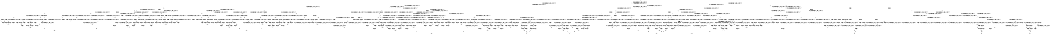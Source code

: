 digraph BCG {
size = "7, 10.5";
center = TRUE;
node [shape = circle];
0 [peripheries = 2];
0 -> 1 [label = "EX !0 !ATOMIC_EXCH_BRANCH (1, +0, TRUE, +0, 1, TRUE) !{0, 1, 2}"];
0 -> 2 [label = "EX !2 !ATOMIC_EXCH_BRANCH (1, +0, FALSE, +0, 3, TRUE) !{0, 1, 2}"];
0 -> 3 [label = "EX !1 !ATOMIC_EXCH_BRANCH (1, +1, TRUE, +0, 2, TRUE) !{0, 1, 2}"];
0 -> 4 [label = "EX !0 !ATOMIC_EXCH_BRANCH (1, +0, TRUE, +0, 1, TRUE) !{0, 1, 2}"];
1 -> 1 [label = "EX !0 !ATOMIC_EXCH_BRANCH (1, +0, TRUE, +0, 1, TRUE) !{0, 1, 2}"];
1 -> 5 [label = "EX !2 !ATOMIC_EXCH_BRANCH (1, +0, FALSE, +0, 3, TRUE) !{0, 1, 2}"];
1 -> 6 [label = "EX !1 !ATOMIC_EXCH_BRANCH (1, +1, TRUE, +0, 2, TRUE) !{0, 1, 2}"];
1 -> 4 [label = "EX !0 !ATOMIC_EXCH_BRANCH (1, +0, TRUE, +0, 1, TRUE) !{0, 1, 2}"];
2 -> 7 [label = "EX !0 !ATOMIC_EXCH_BRANCH (1, +0, TRUE, +0, 1, TRUE) !{0, 1, 2}"];
2 -> 8 [label = "EX !1 !ATOMIC_EXCH_BRANCH (1, +1, TRUE, +0, 2, TRUE) !{0, 1, 2}"];
2 -> 9 [label = "TERMINATE !2"];
2 -> 10 [label = "EX !0 !ATOMIC_EXCH_BRANCH (1, +0, TRUE, +0, 1, TRUE) !{0, 1, 2}"];
3 -> 11 [label = "EX !0 !ATOMIC_EXCH_BRANCH (1, +0, TRUE, +0, 1, FALSE) !{0, 1, 2}"];
3 -> 12 [label = "EX !2 !ATOMIC_EXCH_BRANCH (1, +0, FALSE, +0, 3, FALSE) !{0, 1, 2}"];
3 -> 13 [label = "TERMINATE !1"];
3 -> 14 [label = "EX !0 !ATOMIC_EXCH_BRANCH (1, +0, TRUE, +0, 1, FALSE) !{0, 1, 2}"];
4 -> 15 [label = "EX !1 !ATOMIC_EXCH_BRANCH (1, +1, TRUE, +0, 2, TRUE) !{0, 1, 2}"];
4 -> 4 [label = "EX !0 !ATOMIC_EXCH_BRANCH (1, +0, TRUE, +0, 1, TRUE) !{0, 1, 2}"];
4 -> 16 [label = "EX !2 !ATOMIC_EXCH_BRANCH (1, +0, FALSE, +0, 3, TRUE) !{0, 1, 2}"];
4 -> 17 [label = "EX !1 !ATOMIC_EXCH_BRANCH (1, +1, TRUE, +0, 2, TRUE) !{0, 1, 2}"];
5 -> 7 [label = "EX !0 !ATOMIC_EXCH_BRANCH (1, +0, TRUE, +0, 1, TRUE) !{0, 1, 2}"];
5 -> 18 [label = "EX !1 !ATOMIC_EXCH_BRANCH (1, +1, TRUE, +0, 2, TRUE) !{0, 1, 2}"];
5 -> 19 [label = "TERMINATE !2"];
5 -> 10 [label = "EX !0 !ATOMIC_EXCH_BRANCH (1, +0, TRUE, +0, 1, TRUE) !{0, 1, 2}"];
6 -> 11 [label = "EX !0 !ATOMIC_EXCH_BRANCH (1, +0, TRUE, +0, 1, FALSE) !{0, 1, 2}"];
6 -> 20 [label = "EX !2 !ATOMIC_EXCH_BRANCH (1, +0, FALSE, +0, 3, FALSE) !{0, 1, 2}"];
6 -> 21 [label = "TERMINATE !1"];
6 -> 14 [label = "EX !0 !ATOMIC_EXCH_BRANCH (1, +0, TRUE, +0, 1, FALSE) !{0, 1, 2}"];
7 -> 7 [label = "EX !0 !ATOMIC_EXCH_BRANCH (1, +0, TRUE, +0, 1, TRUE) !{0, 1, 2}"];
7 -> 18 [label = "EX !1 !ATOMIC_EXCH_BRANCH (1, +1, TRUE, +0, 2, TRUE) !{0, 1, 2}"];
7 -> 19 [label = "TERMINATE !2"];
7 -> 10 [label = "EX !0 !ATOMIC_EXCH_BRANCH (1, +0, TRUE, +0, 1, TRUE) !{0, 1, 2}"];
8 -> 22 [label = "EX !0 !ATOMIC_EXCH_BRANCH (1, +0, TRUE, +0, 1, FALSE) !{0, 1, 2}"];
8 -> 23 [label = "TERMINATE !2"];
8 -> 24 [label = "TERMINATE !1"];
8 -> 25 [label = "EX !0 !ATOMIC_EXCH_BRANCH (1, +0, TRUE, +0, 1, FALSE) !{0, 1, 2}"];
9 -> 26 [label = "EX !0 !ATOMIC_EXCH_BRANCH (1, +0, TRUE, +0, 1, TRUE) !{0, 1}"];
9 -> 27 [label = "EX !1 !ATOMIC_EXCH_BRANCH (1, +1, TRUE, +0, 2, TRUE) !{0, 1}"];
9 -> 28 [label = "EX !0 !ATOMIC_EXCH_BRANCH (1, +0, TRUE, +0, 1, TRUE) !{0, 1}"];
10 -> 29 [label = "EX !1 !ATOMIC_EXCH_BRANCH (1, +1, TRUE, +0, 2, TRUE) !{0, 1, 2}"];
10 -> 10 [label = "EX !0 !ATOMIC_EXCH_BRANCH (1, +0, TRUE, +0, 1, TRUE) !{0, 1, 2}"];
10 -> 30 [label = "EX !1 !ATOMIC_EXCH_BRANCH (1, +1, TRUE, +0, 2, TRUE) !{0, 1, 2}"];
10 -> 31 [label = "TERMINATE !2"];
11 -> 32 [label = "EX !2 !ATOMIC_EXCH_BRANCH (1, +0, FALSE, +0, 3, TRUE) !{0, 1, 2}"];
11 -> 33 [label = "TERMINATE !0"];
11 -> 34 [label = "TERMINATE !1"];
12 -> 35 [label = "EX !2 !ATOMIC_EXCH_BRANCH (1, +1, TRUE, +0, 3, FALSE) !{0, 1, 2}"];
12 -> 36 [label = "EX !0 !ATOMIC_EXCH_BRANCH (1, +0, TRUE, +0, 1, FALSE) !{0, 1, 2}"];
12 -> 37 [label = "TERMINATE !1"];
12 -> 38 [label = "EX !0 !ATOMIC_EXCH_BRANCH (1, +0, TRUE, +0, 1, FALSE) !{0, 1, 2}"];
13 -> 39 [label = "EX !0 !ATOMIC_EXCH_BRANCH (1, +0, TRUE, +0, 1, FALSE) !{0, 2}"];
13 -> 40 [label = "EX !2 !ATOMIC_EXCH_BRANCH (1, +0, FALSE, +0, 3, FALSE) !{0, 2}"];
13 -> 41 [label = "EX !0 !ATOMIC_EXCH_BRANCH (1, +0, TRUE, +0, 1, FALSE) !{0, 2}"];
14 -> 42 [label = "EX !2 !ATOMIC_EXCH_BRANCH (1, +0, FALSE, +0, 3, TRUE) !{0, 1, 2}"];
14 -> 43 [label = "TERMINATE !0"];
14 -> 44 [label = "TERMINATE !1"];
15 -> 45 [label = "EX !2 !ATOMIC_EXCH_BRANCH (1, +0, FALSE, +0, 3, FALSE) !{0, 1, 2}"];
15 -> 46 [label = "EX !0 !ATOMIC_EXCH_BRANCH (1, +0, TRUE, +0, 1, FALSE) !{0, 1, 2}"];
15 -> 47 [label = "EX !2 !ATOMIC_EXCH_BRANCH (1, +0, FALSE, +0, 3, FALSE) !{0, 1, 2}"];
15 -> 48 [label = "TERMINATE !1"];
16 -> 29 [label = "EX !1 !ATOMIC_EXCH_BRANCH (1, +1, TRUE, +0, 2, TRUE) !{0, 1, 2}"];
16 -> 10 [label = "EX !0 !ATOMIC_EXCH_BRANCH (1, +0, TRUE, +0, 1, TRUE) !{0, 1, 2}"];
16 -> 30 [label = "EX !1 !ATOMIC_EXCH_BRANCH (1, +1, TRUE, +0, 2, TRUE) !{0, 1, 2}"];
16 -> 31 [label = "TERMINATE !2"];
17 -> 14 [label = "EX !0 !ATOMIC_EXCH_BRANCH (1, +0, TRUE, +0, 1, FALSE) !{0, 1, 2}"];
17 -> 49 [label = "EX !2 !ATOMIC_EXCH_BRANCH (1, +0, FALSE, +0, 3, FALSE) !{0, 1, 2}"];
17 -> 50 [label = "TERMINATE !1"];
18 -> 22 [label = "EX !0 !ATOMIC_EXCH_BRANCH (1, +0, TRUE, +0, 1, FALSE) !{0, 1, 2}"];
18 -> 51 [label = "TERMINATE !2"];
18 -> 52 [label = "TERMINATE !1"];
18 -> 25 [label = "EX !0 !ATOMIC_EXCH_BRANCH (1, +0, TRUE, +0, 1, FALSE) !{0, 1, 2}"];
19 -> 26 [label = "EX !0 !ATOMIC_EXCH_BRANCH (1, +0, TRUE, +0, 1, TRUE) !{0, 1}"];
19 -> 53 [label = "EX !1 !ATOMIC_EXCH_BRANCH (1, +1, TRUE, +0, 2, TRUE) !{0, 1}"];
19 -> 28 [label = "EX !0 !ATOMIC_EXCH_BRANCH (1, +0, TRUE, +0, 1, TRUE) !{0, 1}"];
20 -> 36 [label = "EX !0 !ATOMIC_EXCH_BRANCH (1, +0, TRUE, +0, 1, FALSE) !{0, 1, 2}"];
20 -> 54 [label = "EX !2 !ATOMIC_EXCH_BRANCH (1, +1, TRUE, +0, 3, FALSE) !{0, 1, 2}"];
20 -> 55 [label = "TERMINATE !1"];
20 -> 38 [label = "EX !0 !ATOMIC_EXCH_BRANCH (1, +0, TRUE, +0, 1, FALSE) !{0, 1, 2}"];
21 -> 39 [label = "EX !0 !ATOMIC_EXCH_BRANCH (1, +0, TRUE, +0, 1, FALSE) !{0, 2}"];
21 -> 56 [label = "EX !2 !ATOMIC_EXCH_BRANCH (1, +0, FALSE, +0, 3, FALSE) !{0, 2}"];
21 -> 41 [label = "EX !0 !ATOMIC_EXCH_BRANCH (1, +0, TRUE, +0, 1, FALSE) !{0, 2}"];
22 -> 57 [label = "TERMINATE !0"];
22 -> 58 [label = "TERMINATE !2"];
22 -> 59 [label = "TERMINATE !1"];
23 -> 60 [label = "EX !0 !ATOMIC_EXCH_BRANCH (1, +0, TRUE, +0, 1, FALSE) !{0, 1}"];
23 -> 61 [label = "TERMINATE !1"];
23 -> 62 [label = "EX !0 !ATOMIC_EXCH_BRANCH (1, +0, TRUE, +0, 1, FALSE) !{0, 1}"];
24 -> 63 [label = "EX !0 !ATOMIC_EXCH_BRANCH (1, +0, TRUE, +0, 1, FALSE) !{0, 2}"];
24 -> 61 [label = "TERMINATE !2"];
24 -> 64 [label = "EX !0 !ATOMIC_EXCH_BRANCH (1, +0, TRUE, +0, 1, FALSE) !{0, 2}"];
25 -> 65 [label = "TERMINATE !0"];
25 -> 66 [label = "TERMINATE !2"];
25 -> 67 [label = "TERMINATE !1"];
26 -> 26 [label = "EX !0 !ATOMIC_EXCH_BRANCH (1, +0, TRUE, +0, 1, TRUE) !{0, 1}"];
26 -> 53 [label = "EX !1 !ATOMIC_EXCH_BRANCH (1, +1, TRUE, +0, 2, TRUE) !{0, 1}"];
26 -> 28 [label = "EX !0 !ATOMIC_EXCH_BRANCH (1, +0, TRUE, +0, 1, TRUE) !{0, 1}"];
27 -> 60 [label = "EX !0 !ATOMIC_EXCH_BRANCH (1, +0, TRUE, +0, 1, FALSE) !{0, 1}"];
27 -> 61 [label = "TERMINATE !1"];
27 -> 62 [label = "EX !0 !ATOMIC_EXCH_BRANCH (1, +0, TRUE, +0, 1, FALSE) !{0, 1}"];
28 -> 68 [label = "EX !1 !ATOMIC_EXCH_BRANCH (1, +1, TRUE, +0, 2, TRUE) !{0, 1}"];
28 -> 28 [label = "EX !0 !ATOMIC_EXCH_BRANCH (1, +0, TRUE, +0, 1, TRUE) !{0, 1}"];
28 -> 69 [label = "EX !1 !ATOMIC_EXCH_BRANCH (1, +1, TRUE, +0, 2, TRUE) !{0, 1}"];
29 -> 70 [label = "EX !0 !ATOMIC_EXCH_BRANCH (1, +0, TRUE, +0, 1, FALSE) !{0, 1, 2}"];
29 -> 71 [label = "TERMINATE !2"];
29 -> 72 [label = "TERMINATE !1"];
30 -> 25 [label = "EX !0 !ATOMIC_EXCH_BRANCH (1, +0, TRUE, +0, 1, FALSE) !{0, 1, 2}"];
30 -> 73 [label = "TERMINATE !2"];
30 -> 74 [label = "TERMINATE !1"];
31 -> 75 [label = "EX !0 !ATOMIC_EXCH_BRANCH (1, +0, TRUE, +0, 1, TRUE) !{0, 1}"];
31 -> 76 [label = "EX !1 !ATOMIC_EXCH_BRANCH (1, +1, TRUE, +0, 2, TRUE) !{0, 1}"];
32 -> 57 [label = "TERMINATE !0"];
32 -> 58 [label = "TERMINATE !2"];
32 -> 59 [label = "TERMINATE !1"];
33 -> 77 [label = "EX !2 !ATOMIC_EXCH_BRANCH (1, +0, FALSE, +0, 3, TRUE) !{1, 2}"];
33 -> 78 [label = "TERMINATE !1"];
34 -> 79 [label = "EX !2 !ATOMIC_EXCH_BRANCH (1, +0, FALSE, +0, 3, TRUE) !{0, 2}"];
34 -> 78 [label = "TERMINATE !0"];
35 -> 22 [label = "EX !0 !ATOMIC_EXCH_BRANCH (1, +0, TRUE, +0, 1, FALSE) !{0, 1, 2}"];
35 -> 23 [label = "TERMINATE !2"];
35 -> 24 [label = "TERMINATE !1"];
35 -> 25 [label = "EX !0 !ATOMIC_EXCH_BRANCH (1, +0, TRUE, +0, 1, FALSE) !{0, 1, 2}"];
36 -> 80 [label = "EX !2 !ATOMIC_EXCH_BRANCH (1, +1, TRUE, +0, 3, TRUE) !{0, 1, 2}"];
36 -> 81 [label = "TERMINATE !0"];
36 -> 82 [label = "TERMINATE !1"];
37 -> 83 [label = "EX !2 !ATOMIC_EXCH_BRANCH (1, +1, TRUE, +0, 3, FALSE) !{0, 2}"];
37 -> 84 [label = "EX !0 !ATOMIC_EXCH_BRANCH (1, +0, TRUE, +0, 1, FALSE) !{0, 2}"];
37 -> 85 [label = "EX !0 !ATOMIC_EXCH_BRANCH (1, +0, TRUE, +0, 1, FALSE) !{0, 2}"];
38 -> 86 [label = "EX !2 !ATOMIC_EXCH_BRANCH (1, +1, TRUE, +0, 3, TRUE) !{0, 1, 2}"];
38 -> 87 [label = "TERMINATE !0"];
38 -> 88 [label = "TERMINATE !1"];
39 -> 79 [label = "EX !2 !ATOMIC_EXCH_BRANCH (1, +0, FALSE, +0, 3, TRUE) !{0, 2}"];
39 -> 78 [label = "TERMINATE !0"];
40 -> 83 [label = "EX !2 !ATOMIC_EXCH_BRANCH (1, +1, TRUE, +0, 3, FALSE) !{0, 2}"];
40 -> 84 [label = "EX !0 !ATOMIC_EXCH_BRANCH (1, +0, TRUE, +0, 1, FALSE) !{0, 2}"];
40 -> 85 [label = "EX !0 !ATOMIC_EXCH_BRANCH (1, +0, TRUE, +0, 1, FALSE) !{0, 2}"];
41 -> 89 [label = "EX !2 !ATOMIC_EXCH_BRANCH (1, +0, FALSE, +0, 3, TRUE) !{0, 2}"];
41 -> 90 [label = "EX !2 !ATOMIC_EXCH_BRANCH (1, +0, FALSE, +0, 3, TRUE) !{0, 2}"];
41 -> 91 [label = "TERMINATE !0"];
42 -> 65 [label = "TERMINATE !0"];
42 -> 66 [label = "TERMINATE !2"];
42 -> 67 [label = "TERMINATE !1"];
43 -> 92 [label = "EX !2 !ATOMIC_EXCH_BRANCH (1, +0, FALSE, +0, 3, TRUE) !{1, 2}"];
43 -> 93 [label = "TERMINATE !1"];
44 -> 94 [label = "EX !2 !ATOMIC_EXCH_BRANCH (1, +0, FALSE, +0, 3, TRUE) !{0, 2}"];
44 -> 93 [label = "TERMINATE !0"];
45 -> 95 [label = "EX !0 !ATOMIC_EXCH_BRANCH (1, +0, TRUE, +0, 1, FALSE) !{0, 1, 2}"];
45 -> 96 [label = "EX !2 !ATOMIC_EXCH_BRANCH (1, +1, TRUE, +0, 3, FALSE) !{0, 1, 2}"];
45 -> 97 [label = "TERMINATE !1"];
45 -> 38 [label = "EX !0 !ATOMIC_EXCH_BRANCH (1, +0, TRUE, +0, 1, FALSE) !{0, 1, 2}"];
46 -> 98 [label = "EX !2 !ATOMIC_EXCH_BRANCH (1, +0, FALSE, +0, 3, TRUE) !{0, 1, 2}"];
46 -> 99 [label = "EX !2 !ATOMIC_EXCH_BRANCH (1, +0, FALSE, +0, 3, TRUE) !{0, 1, 2}"];
46 -> 100 [label = "TERMINATE !0"];
46 -> 101 [label = "TERMINATE !1"];
47 -> 96 [label = "EX !2 !ATOMIC_EXCH_BRANCH (1, +1, TRUE, +0, 3, FALSE) !{0, 1, 2}"];
47 -> 102 [label = "EX !0 !ATOMIC_EXCH_BRANCH (1, +0, TRUE, +0, 1, FALSE) !{0, 1, 2}"];
47 -> 103 [label = "EX !2 !ATOMIC_EXCH_BRANCH (1, +1, TRUE, +0, 3, FALSE) !{0, 1, 2}"];
47 -> 104 [label = "TERMINATE !1"];
48 -> 105 [label = "EX !0 !ATOMIC_EXCH_BRANCH (1, +0, TRUE, +0, 1, FALSE) !{0, 2}"];
48 -> 106 [label = "EX !2 !ATOMIC_EXCH_BRANCH (1, +0, FALSE, +0, 3, FALSE) !{0, 2}"];
49 -> 38 [label = "EX !0 !ATOMIC_EXCH_BRANCH (1, +0, TRUE, +0, 1, FALSE) !{0, 1, 2}"];
49 -> 107 [label = "EX !2 !ATOMIC_EXCH_BRANCH (1, +1, TRUE, +0, 3, FALSE) !{0, 1, 2}"];
49 -> 108 [label = "TERMINATE !1"];
50 -> 109 [label = "EX !0 !ATOMIC_EXCH_BRANCH (1, +0, TRUE, +0, 1, FALSE) !{0, 2}"];
50 -> 110 [label = "EX !2 !ATOMIC_EXCH_BRANCH (1, +0, FALSE, +0, 3, FALSE) !{0, 2}"];
51 -> 60 [label = "EX !0 !ATOMIC_EXCH_BRANCH (1, +0, TRUE, +0, 1, FALSE) !{0, 1}"];
51 -> 111 [label = "TERMINATE !1"];
51 -> 62 [label = "EX !0 !ATOMIC_EXCH_BRANCH (1, +0, TRUE, +0, 1, FALSE) !{0, 1}"];
52 -> 63 [label = "EX !0 !ATOMIC_EXCH_BRANCH (1, +0, TRUE, +0, 1, FALSE) !{0, 2}"];
52 -> 111 [label = "TERMINATE !2"];
52 -> 64 [label = "EX !0 !ATOMIC_EXCH_BRANCH (1, +0, TRUE, +0, 1, FALSE) !{0, 2}"];
53 -> 60 [label = "EX !0 !ATOMIC_EXCH_BRANCH (1, +0, TRUE, +0, 1, FALSE) !{0, 1}"];
53 -> 111 [label = "TERMINATE !1"];
53 -> 62 [label = "EX !0 !ATOMIC_EXCH_BRANCH (1, +0, TRUE, +0, 1, FALSE) !{0, 1}"];
54 -> 22 [label = "EX !0 !ATOMIC_EXCH_BRANCH (1, +0, TRUE, +0, 1, FALSE) !{0, 1, 2}"];
54 -> 51 [label = "TERMINATE !2"];
54 -> 52 [label = "TERMINATE !1"];
54 -> 25 [label = "EX !0 !ATOMIC_EXCH_BRANCH (1, +0, TRUE, +0, 1, FALSE) !{0, 1, 2}"];
55 -> 84 [label = "EX !0 !ATOMIC_EXCH_BRANCH (1, +0, TRUE, +0, 1, FALSE) !{0, 2}"];
55 -> 112 [label = "EX !2 !ATOMIC_EXCH_BRANCH (1, +1, TRUE, +0, 3, FALSE) !{0, 2}"];
55 -> 85 [label = "EX !0 !ATOMIC_EXCH_BRANCH (1, +0, TRUE, +0, 1, FALSE) !{0, 2}"];
56 -> 84 [label = "EX !0 !ATOMIC_EXCH_BRANCH (1, +0, TRUE, +0, 1, FALSE) !{0, 2}"];
56 -> 112 [label = "EX !2 !ATOMIC_EXCH_BRANCH (1, +1, TRUE, +0, 3, FALSE) !{0, 2}"];
56 -> 85 [label = "EX !0 !ATOMIC_EXCH_BRANCH (1, +0, TRUE, +0, 1, FALSE) !{0, 2}"];
57 -> 113 [label = "TERMINATE !2"];
57 -> 114 [label = "TERMINATE !1"];
58 -> 113 [label = "TERMINATE !0"];
58 -> 115 [label = "TERMINATE !1"];
59 -> 114 [label = "TERMINATE !0"];
59 -> 115 [label = "TERMINATE !2"];
60 -> 113 [label = "TERMINATE !0"];
60 -> 115 [label = "TERMINATE !1"];
61 -> 116 [label = "EX !0 !ATOMIC_EXCH_BRANCH (1, +0, TRUE, +0, 1, FALSE) !{0}"];
61 -> 117 [label = "EX !0 !ATOMIC_EXCH_BRANCH (1, +0, TRUE, +0, 1, FALSE) !{0}"];
62 -> 118 [label = "TERMINATE !0"];
62 -> 119 [label = "TERMINATE !1"];
63 -> 114 [label = "TERMINATE !0"];
63 -> 115 [label = "TERMINATE !2"];
64 -> 120 [label = "TERMINATE !0"];
64 -> 121 [label = "TERMINATE !2"];
65 -> 122 [label = "TERMINATE !2"];
65 -> 123 [label = "TERMINATE !1"];
66 -> 122 [label = "TERMINATE !0"];
66 -> 124 [label = "TERMINATE !1"];
67 -> 123 [label = "TERMINATE !0"];
67 -> 124 [label = "TERMINATE !2"];
68 -> 125 [label = "EX !0 !ATOMIC_EXCH_BRANCH (1, +0, TRUE, +0, 1, FALSE) !{0, 1}"];
68 -> 126 [label = "TERMINATE !1"];
68 -> 62 [label = "EX !0 !ATOMIC_EXCH_BRANCH (1, +0, TRUE, +0, 1, FALSE) !{0, 1}"];
69 -> 62 [label = "EX !0 !ATOMIC_EXCH_BRANCH (1, +0, TRUE, +0, 1, FALSE) !{0, 1}"];
69 -> 127 [label = "TERMINATE !1"];
70 -> 128 [label = "TERMINATE !0"];
70 -> 129 [label = "TERMINATE !2"];
70 -> 130 [label = "TERMINATE !1"];
71 -> 131 [label = "EX !0 !ATOMIC_EXCH_BRANCH (1, +0, TRUE, +0, 1, FALSE) !{0, 1}"];
71 -> 132 [label = "TERMINATE !1"];
72 -> 133 [label = "EX !0 !ATOMIC_EXCH_BRANCH (1, +0, TRUE, +0, 1, FALSE) !{0, 2}"];
72 -> 132 [label = "TERMINATE !2"];
73 -> 134 [label = "EX !0 !ATOMIC_EXCH_BRANCH (1, +0, TRUE, +0, 1, FALSE) !{0, 1}"];
73 -> 135 [label = "TERMINATE !1"];
74 -> 136 [label = "EX !0 !ATOMIC_EXCH_BRANCH (1, +0, TRUE, +0, 1, FALSE) !{0, 2}"];
74 -> 135 [label = "TERMINATE !2"];
75 -> 75 [label = "EX !0 !ATOMIC_EXCH_BRANCH (1, +0, TRUE, +0, 1, TRUE) !{0, 1}"];
75 -> 76 [label = "EX !1 !ATOMIC_EXCH_BRANCH (1, +1, TRUE, +0, 2, TRUE) !{0, 1}"];
76 -> 134 [label = "EX !0 !ATOMIC_EXCH_BRANCH (1, +0, TRUE, +0, 1, FALSE) !{0, 1}"];
76 -> 135 [label = "TERMINATE !1"];
77 -> 113 [label = "TERMINATE !2"];
77 -> 114 [label = "TERMINATE !1"];
78 -> 137 [label = "EX !2 !ATOMIC_EXCH_BRANCH (1, +0, FALSE, +0, 3, TRUE) !{2}"];
78 -> 138 [label = "EX !2 !ATOMIC_EXCH_BRANCH (1, +0, FALSE, +0, 3, TRUE) !{2}"];
79 -> 114 [label = "TERMINATE !0"];
79 -> 115 [label = "TERMINATE !2"];
80 -> 139 [label = "TERMINATE !0"];
80 -> 140 [label = "TERMINATE !2"];
80 -> 141 [label = "TERMINATE !1"];
81 -> 142 [label = "EX !2 !ATOMIC_EXCH_BRANCH (1, +1, TRUE, +0, 3, TRUE) !{1, 2}"];
81 -> 143 [label = "TERMINATE !1"];
82 -> 144 [label = "EX !2 !ATOMIC_EXCH_BRANCH (1, +1, TRUE, +0, 3, TRUE) !{0, 2}"];
82 -> 143 [label = "TERMINATE !0"];
83 -> 63 [label = "EX !0 !ATOMIC_EXCH_BRANCH (1, +0, TRUE, +0, 1, FALSE) !{0, 2}"];
83 -> 61 [label = "TERMINATE !2"];
83 -> 64 [label = "EX !0 !ATOMIC_EXCH_BRANCH (1, +0, TRUE, +0, 1, FALSE) !{0, 2}"];
84 -> 144 [label = "EX !2 !ATOMIC_EXCH_BRANCH (1, +1, TRUE, +0, 3, TRUE) !{0, 2}"];
84 -> 143 [label = "TERMINATE !0"];
85 -> 145 [label = "EX !2 !ATOMIC_EXCH_BRANCH (1, +1, TRUE, +0, 3, TRUE) !{0, 2}"];
85 -> 146 [label = "EX !2 !ATOMIC_EXCH_BRANCH (1, +1, TRUE, +0, 3, TRUE) !{0, 2}"];
85 -> 147 [label = "TERMINATE !0"];
86 -> 148 [label = "TERMINATE !0"];
86 -> 149 [label = "TERMINATE !2"];
86 -> 150 [label = "TERMINATE !1"];
87 -> 151 [label = "EX !2 !ATOMIC_EXCH_BRANCH (1, +1, TRUE, +0, 3, TRUE) !{1, 2}"];
87 -> 152 [label = "TERMINATE !1"];
88 -> 153 [label = "EX !2 !ATOMIC_EXCH_BRANCH (1, +1, TRUE, +0, 3, TRUE) !{0, 2}"];
88 -> 152 [label = "TERMINATE !0"];
89 -> 154 [label = "TERMINATE !0"];
89 -> 155 [label = "TERMINATE !2"];
90 -> 120 [label = "TERMINATE !0"];
90 -> 121 [label = "TERMINATE !2"];
91 -> 156 [label = "EX !2 !ATOMIC_EXCH_BRANCH (1, +0, FALSE, +0, 3, TRUE) !{2}"];
92 -> 122 [label = "TERMINATE !2"];
92 -> 123 [label = "TERMINATE !1"];
93 -> 157 [label = "EX !2 !ATOMIC_EXCH_BRANCH (1, +0, FALSE, +0, 3, TRUE) !{2}"];
94 -> 123 [label = "TERMINATE !0"];
94 -> 124 [label = "TERMINATE !2"];
95 -> 158 [label = "EX !2 !ATOMIC_EXCH_BRANCH (1, +1, TRUE, +0, 3, TRUE) !{0, 1, 2}"];
95 -> 159 [label = "TERMINATE !0"];
95 -> 160 [label = "TERMINATE !1"];
96 -> 161 [label = "EX !0 !ATOMIC_EXCH_BRANCH (1, +0, TRUE, +0, 1, FALSE) !{0, 1, 2}"];
96 -> 162 [label = "TERMINATE !2"];
96 -> 163 [label = "TERMINATE !1"];
96 -> 25 [label = "EX !0 !ATOMIC_EXCH_BRANCH (1, +0, TRUE, +0, 1, FALSE) !{0, 1, 2}"];
97 -> 164 [label = "EX !0 !ATOMIC_EXCH_BRANCH (1, +0, TRUE, +0, 1, FALSE) !{0, 2}"];
97 -> 165 [label = "EX !2 !ATOMIC_EXCH_BRANCH (1, +1, TRUE, +0, 3, FALSE) !{0, 2}"];
98 -> 166 [label = "TERMINATE !0"];
98 -> 167 [label = "TERMINATE !2"];
98 -> 168 [label = "TERMINATE !1"];
99 -> 128 [label = "TERMINATE !0"];
99 -> 129 [label = "TERMINATE !2"];
99 -> 130 [label = "TERMINATE !1"];
100 -> 169 [label = "EX !2 !ATOMIC_EXCH_BRANCH (1, +0, FALSE, +0, 3, TRUE) !{1, 2}"];
100 -> 170 [label = "TERMINATE !1"];
101 -> 171 [label = "EX !2 !ATOMIC_EXCH_BRANCH (1, +0, FALSE, +0, 3, TRUE) !{0, 2}"];
101 -> 170 [label = "TERMINATE !0"];
102 -> 158 [label = "EX !2 !ATOMIC_EXCH_BRANCH (1, +1, TRUE, +0, 3, TRUE) !{0, 1, 2}"];
102 -> 172 [label = "EX !2 !ATOMIC_EXCH_BRANCH (1, +1, TRUE, +0, 3, TRUE) !{0, 1, 2}"];
102 -> 173 [label = "TERMINATE !0"];
102 -> 174 [label = "TERMINATE !1"];
103 -> 70 [label = "EX !0 !ATOMIC_EXCH_BRANCH (1, +0, TRUE, +0, 1, FALSE) !{0, 1, 2}"];
103 -> 71 [label = "TERMINATE !2"];
103 -> 72 [label = "TERMINATE !1"];
104 -> 175 [label = "EX !0 !ATOMIC_EXCH_BRANCH (1, +0, TRUE, +0, 1, FALSE) !{0, 2}"];
104 -> 176 [label = "EX !2 !ATOMIC_EXCH_BRANCH (1, +1, TRUE, +0, 3, FALSE) !{0, 2}"];
105 -> 171 [label = "EX !2 !ATOMIC_EXCH_BRANCH (1, +0, FALSE, +0, 3, TRUE) !{0, 2}"];
105 -> 170 [label = "TERMINATE !0"];
106 -> 175 [label = "EX !0 !ATOMIC_EXCH_BRANCH (1, +0, TRUE, +0, 1, FALSE) !{0, 2}"];
106 -> 176 [label = "EX !2 !ATOMIC_EXCH_BRANCH (1, +1, TRUE, +0, 3, FALSE) !{0, 2}"];
107 -> 25 [label = "EX !0 !ATOMIC_EXCH_BRANCH (1, +0, TRUE, +0, 1, FALSE) !{0, 1, 2}"];
107 -> 73 [label = "TERMINATE !2"];
107 -> 74 [label = "TERMINATE !1"];
108 -> 177 [label = "EX !0 !ATOMIC_EXCH_BRANCH (1, +0, TRUE, +0, 1, FALSE) !{0, 2}"];
108 -> 178 [label = "EX !2 !ATOMIC_EXCH_BRANCH (1, +1, TRUE, +0, 3, FALSE) !{0, 2}"];
109 -> 94 [label = "EX !2 !ATOMIC_EXCH_BRANCH (1, +0, FALSE, +0, 3, TRUE) !{0, 2}"];
109 -> 93 [label = "TERMINATE !0"];
110 -> 177 [label = "EX !0 !ATOMIC_EXCH_BRANCH (1, +0, TRUE, +0, 1, FALSE) !{0, 2}"];
110 -> 178 [label = "EX !2 !ATOMIC_EXCH_BRANCH (1, +1, TRUE, +0, 3, FALSE) !{0, 2}"];
111 -> 116 [label = "EX !0 !ATOMIC_EXCH_BRANCH (1, +0, TRUE, +0, 1, FALSE) !{0}"];
111 -> 117 [label = "EX !0 !ATOMIC_EXCH_BRANCH (1, +0, TRUE, +0, 1, FALSE) !{0}"];
112 -> 63 [label = "EX !0 !ATOMIC_EXCH_BRANCH (1, +0, TRUE, +0, 1, FALSE) !{0, 2}"];
112 -> 111 [label = "TERMINATE !2"];
112 -> 64 [label = "EX !0 !ATOMIC_EXCH_BRANCH (1, +0, TRUE, +0, 1, FALSE) !{0, 2}"];
113 -> 179 [label = "TERMINATE !1"];
114 -> 179 [label = "TERMINATE !2"];
115 -> 179 [label = "TERMINATE !0"];
116 -> 179 [label = "TERMINATE !0"];
117 -> 180 [label = "TERMINATE !0"];
118 -> 181 [label = "TERMINATE !1"];
119 -> 181 [label = "TERMINATE !0"];
120 -> 182 [label = "TERMINATE !2"];
121 -> 182 [label = "TERMINATE !0"];
122 -> 183 [label = "TERMINATE !1"];
123 -> 183 [label = "TERMINATE !2"];
124 -> 183 [label = "TERMINATE !0"];
125 -> 184 [label = "TERMINATE !0"];
125 -> 185 [label = "TERMINATE !1"];
126 -> 186 [label = "EX !0 !ATOMIC_EXCH_BRANCH (1, +0, TRUE, +0, 1, FALSE) !{0}"];
127 -> 187 [label = "EX !0 !ATOMIC_EXCH_BRANCH (1, +0, TRUE, +0, 1, FALSE) !{0}"];
128 -> 188 [label = "TERMINATE !2"];
128 -> 189 [label = "TERMINATE !1"];
129 -> 188 [label = "TERMINATE !0"];
129 -> 190 [label = "TERMINATE !1"];
130 -> 189 [label = "TERMINATE !0"];
130 -> 190 [label = "TERMINATE !2"];
131 -> 188 [label = "TERMINATE !0"];
131 -> 190 [label = "TERMINATE !1"];
132 -> 191 [label = "EX !0 !ATOMIC_EXCH_BRANCH (1, +0, TRUE, +0, 1, FALSE) !{0}"];
133 -> 189 [label = "TERMINATE !0"];
133 -> 190 [label = "TERMINATE !2"];
134 -> 122 [label = "TERMINATE !0"];
134 -> 124 [label = "TERMINATE !1"];
135 -> 192 [label = "EX !0 !ATOMIC_EXCH_BRANCH (1, +0, TRUE, +0, 1, FALSE) !{0}"];
136 -> 123 [label = "TERMINATE !0"];
136 -> 124 [label = "TERMINATE !2"];
137 -> 179 [label = "TERMINATE !2"];
138 -> 193 [label = "TERMINATE !2"];
139 -> 194 [label = "TERMINATE !2"];
139 -> 195 [label = "TERMINATE !1"];
140 -> 194 [label = "TERMINATE !0"];
140 -> 196 [label = "TERMINATE !1"];
141 -> 195 [label = "TERMINATE !0"];
141 -> 196 [label = "TERMINATE !2"];
142 -> 194 [label = "TERMINATE !2"];
142 -> 195 [label = "TERMINATE !1"];
143 -> 197 [label = "EX !2 !ATOMIC_EXCH_BRANCH (1, +1, TRUE, +0, 3, TRUE) !{2}"];
143 -> 198 [label = "EX !2 !ATOMIC_EXCH_BRANCH (1, +1, TRUE, +0, 3, TRUE) !{2}"];
144 -> 195 [label = "TERMINATE !0"];
144 -> 196 [label = "TERMINATE !2"];
145 -> 199 [label = "TERMINATE !0"];
145 -> 200 [label = "TERMINATE !2"];
146 -> 201 [label = "TERMINATE !0"];
146 -> 202 [label = "TERMINATE !2"];
147 -> 203 [label = "EX !2 !ATOMIC_EXCH_BRANCH (1, +1, TRUE, +0, 3, TRUE) !{2}"];
148 -> 204 [label = "TERMINATE !2"];
148 -> 205 [label = "TERMINATE !1"];
149 -> 204 [label = "TERMINATE !0"];
149 -> 206 [label = "TERMINATE !1"];
150 -> 205 [label = "TERMINATE !0"];
150 -> 206 [label = "TERMINATE !2"];
151 -> 204 [label = "TERMINATE !2"];
151 -> 205 [label = "TERMINATE !1"];
152 -> 207 [label = "EX !2 !ATOMIC_EXCH_BRANCH (1, +1, TRUE, +0, 3, TRUE) !{2}"];
153 -> 205 [label = "TERMINATE !0"];
153 -> 206 [label = "TERMINATE !2"];
154 -> 208 [label = "TERMINATE !2"];
155 -> 208 [label = "TERMINATE !0"];
156 -> 182 [label = "TERMINATE !2"];
157 -> 183 [label = "TERMINATE !2"];
158 -> 209 [label = "TERMINATE !0"];
158 -> 210 [label = "TERMINATE !2"];
158 -> 211 [label = "TERMINATE !1"];
159 -> 212 [label = "EX !2 !ATOMIC_EXCH_BRANCH (1, +1, TRUE, +0, 3, TRUE) !{1, 2}"];
159 -> 213 [label = "TERMINATE !1"];
160 -> 214 [label = "EX !2 !ATOMIC_EXCH_BRANCH (1, +1, TRUE, +0, 3, TRUE) !{0, 2}"];
160 -> 213 [label = "TERMINATE !0"];
161 -> 166 [label = "TERMINATE !0"];
161 -> 167 [label = "TERMINATE !2"];
161 -> 168 [label = "TERMINATE !1"];
162 -> 215 [label = "EX !0 !ATOMIC_EXCH_BRANCH (1, +0, TRUE, +0, 1, FALSE) !{0, 1}"];
162 -> 216 [label = "TERMINATE !1"];
163 -> 217 [label = "EX !0 !ATOMIC_EXCH_BRANCH (1, +0, TRUE, +0, 1, FALSE) !{0, 2}"];
163 -> 216 [label = "TERMINATE !2"];
164 -> 214 [label = "EX !2 !ATOMIC_EXCH_BRANCH (1, +1, TRUE, +0, 3, TRUE) !{0, 2}"];
164 -> 213 [label = "TERMINATE !0"];
165 -> 217 [label = "EX !0 !ATOMIC_EXCH_BRANCH (1, +0, TRUE, +0, 1, FALSE) !{0, 2}"];
165 -> 216 [label = "TERMINATE !2"];
166 -> 218 [label = "TERMINATE !2"];
166 -> 219 [label = "TERMINATE !1"];
167 -> 218 [label = "TERMINATE !0"];
167 -> 220 [label = "TERMINATE !1"];
168 -> 219 [label = "TERMINATE !0"];
168 -> 220 [label = "TERMINATE !2"];
169 -> 188 [label = "TERMINATE !2"];
169 -> 189 [label = "TERMINATE !1"];
170 -> 221 [label = "EX !2 !ATOMIC_EXCH_BRANCH (1, +0, FALSE, +0, 3, TRUE) !{2}"];
171 -> 189 [label = "TERMINATE !0"];
171 -> 190 [label = "TERMINATE !2"];
172 -> 222 [label = "TERMINATE !0"];
172 -> 223 [label = "TERMINATE !2"];
172 -> 224 [label = "TERMINATE !1"];
173 -> 225 [label = "EX !2 !ATOMIC_EXCH_BRANCH (1, +1, TRUE, +0, 3, TRUE) !{1, 2}"];
173 -> 226 [label = "TERMINATE !1"];
174 -> 227 [label = "EX !2 !ATOMIC_EXCH_BRANCH (1, +1, TRUE, +0, 3, TRUE) !{0, 2}"];
174 -> 226 [label = "TERMINATE !0"];
175 -> 227 [label = "EX !2 !ATOMIC_EXCH_BRANCH (1, +1, TRUE, +0, 3, TRUE) !{0, 2}"];
175 -> 226 [label = "TERMINATE !0"];
176 -> 133 [label = "EX !0 !ATOMIC_EXCH_BRANCH (1, +0, TRUE, +0, 1, FALSE) !{0, 2}"];
176 -> 132 [label = "TERMINATE !2"];
177 -> 153 [label = "EX !2 !ATOMIC_EXCH_BRANCH (1, +1, TRUE, +0, 3, TRUE) !{0, 2}"];
177 -> 152 [label = "TERMINATE !0"];
178 -> 136 [label = "EX !0 !ATOMIC_EXCH_BRANCH (1, +0, TRUE, +0, 1, FALSE) !{0, 2}"];
178 -> 135 [label = "TERMINATE !2"];
179 -> 228 [label = "exit"];
180 -> 229 [label = "exit"];
181 -> 230 [label = "exit"];
182 -> 231 [label = "exit"];
183 -> 232 [label = "exit"];
184 -> 233 [label = "TERMINATE !1"];
185 -> 233 [label = "TERMINATE !0"];
186 -> 233 [label = "TERMINATE !0"];
187 -> 181 [label = "TERMINATE !0"];
188 -> 234 [label = "TERMINATE !1"];
189 -> 234 [label = "TERMINATE !2"];
190 -> 234 [label = "TERMINATE !0"];
191 -> 234 [label = "TERMINATE !0"];
192 -> 183 [label = "TERMINATE !0"];
193 -> 235 [label = "exit"];
194 -> 236 [label = "TERMINATE !1"];
195 -> 236 [label = "TERMINATE !2"];
196 -> 236 [label = "TERMINATE !0"];
197 -> 236 [label = "TERMINATE !2"];
198 -> 237 [label = "TERMINATE !2"];
199 -> 238 [label = "TERMINATE !2"];
200 -> 238 [label = "TERMINATE !0"];
201 -> 239 [label = "TERMINATE !2"];
202 -> 239 [label = "TERMINATE !0"];
203 -> 239 [label = "TERMINATE !2"];
204 -> 240 [label = "TERMINATE !1"];
205 -> 240 [label = "TERMINATE !2"];
206 -> 240 [label = "TERMINATE !0"];
207 -> 240 [label = "TERMINATE !2"];
208 -> 241 [label = "exit"];
209 -> 242 [label = "TERMINATE !2"];
209 -> 243 [label = "TERMINATE !1"];
210 -> 242 [label = "TERMINATE !0"];
210 -> 244 [label = "TERMINATE !1"];
211 -> 243 [label = "TERMINATE !0"];
211 -> 244 [label = "TERMINATE !2"];
212 -> 242 [label = "TERMINATE !2"];
212 -> 243 [label = "TERMINATE !1"];
213 -> 245 [label = "EX !2 !ATOMIC_EXCH_BRANCH (1, +1, TRUE, +0, 3, TRUE) !{2}"];
214 -> 243 [label = "TERMINATE !0"];
214 -> 244 [label = "TERMINATE !2"];
215 -> 218 [label = "TERMINATE !0"];
215 -> 220 [label = "TERMINATE !1"];
216 -> 246 [label = "EX !0 !ATOMIC_EXCH_BRANCH (1, +0, TRUE, +0, 1, FALSE) !{0}"];
217 -> 219 [label = "TERMINATE !0"];
217 -> 220 [label = "TERMINATE !2"];
218 -> 247 [label = "TERMINATE !1"];
219 -> 247 [label = "TERMINATE !2"];
220 -> 247 [label = "TERMINATE !0"];
221 -> 234 [label = "TERMINATE !2"];
222 -> 248 [label = "TERMINATE !2"];
222 -> 249 [label = "TERMINATE !1"];
223 -> 248 [label = "TERMINATE !0"];
223 -> 250 [label = "TERMINATE !1"];
224 -> 249 [label = "TERMINATE !0"];
224 -> 250 [label = "TERMINATE !2"];
225 -> 248 [label = "TERMINATE !2"];
225 -> 249 [label = "TERMINATE !1"];
226 -> 251 [label = "EX !2 !ATOMIC_EXCH_BRANCH (1, +1, TRUE, +0, 3, TRUE) !{2}"];
227 -> 249 [label = "TERMINATE !0"];
227 -> 250 [label = "TERMINATE !2"];
233 -> 252 [label = "exit"];
234 -> 253 [label = "exit"];
236 -> 228 [label = "exit"];
237 -> 235 [label = "exit"];
238 -> 241 [label = "exit"];
239 -> 231 [label = "exit"];
240 -> 232 [label = "exit"];
242 -> 254 [label = "TERMINATE !1"];
243 -> 254 [label = "TERMINATE !2"];
244 -> 254 [label = "TERMINATE !0"];
245 -> 254 [label = "TERMINATE !2"];
246 -> 247 [label = "TERMINATE !0"];
247 -> 255 [label = "exit"];
248 -> 256 [label = "TERMINATE !1"];
249 -> 256 [label = "TERMINATE !2"];
250 -> 256 [label = "TERMINATE !0"];
251 -> 256 [label = "TERMINATE !2"];
254 -> 255 [label = "exit"];
256 -> 253 [label = "exit"];
}
